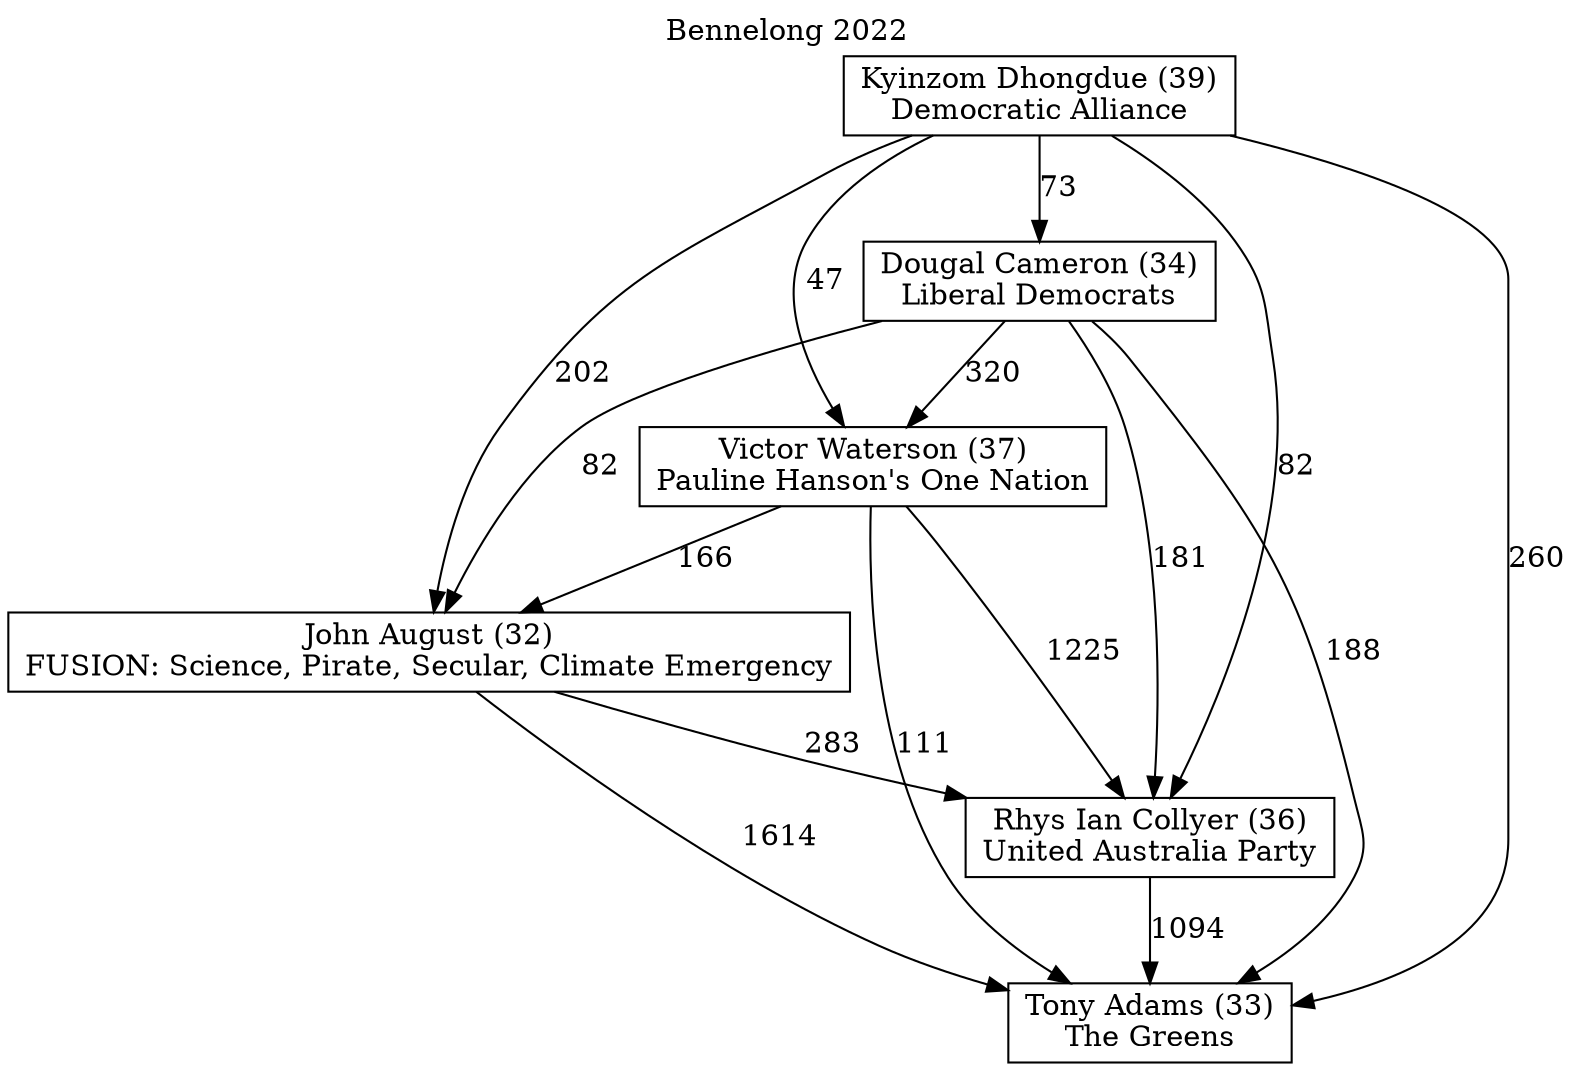 // House preference flow
digraph "Tony Adams (33)_Bennelong_2022" {
	graph [label="Bennelong 2022" labelloc=t mclimit=10]
	node [shape=box]
	"Dougal Cameron (34)" [label="Dougal Cameron (34)
Liberal Democrats"]
	"Rhys Ian Collyer (36)" [label="Rhys Ian Collyer (36)
United Australia Party"]
	"Victor Waterson (37)" [label="Victor Waterson (37)
Pauline Hanson's One Nation"]
	"John August (32)" [label="John August (32)
FUSION: Science, Pirate, Secular, Climate Emergency"]
	"Kyinzom Dhongdue (39)" [label="Kyinzom Dhongdue (39)
Democratic Alliance"]
	"Tony Adams (33)" [label="Tony Adams (33)
The Greens"]
	"Dougal Cameron (34)" -> "Victor Waterson (37)" [label=320]
	"Dougal Cameron (34)" -> "Rhys Ian Collyer (36)" [label=181]
	"Victor Waterson (37)" -> "Tony Adams (33)" [label=111]
	"Rhys Ian Collyer (36)" -> "Tony Adams (33)" [label=1094]
	"Kyinzom Dhongdue (39)" -> "Dougal Cameron (34)" [label=73]
	"Kyinzom Dhongdue (39)" -> "Rhys Ian Collyer (36)" [label=82]
	"Victor Waterson (37)" -> "John August (32)" [label=166]
	"Kyinzom Dhongdue (39)" -> "John August (32)" [label=202]
	"Dougal Cameron (34)" -> "John August (32)" [label=82]
	"Kyinzom Dhongdue (39)" -> "Tony Adams (33)" [label=260]
	"Victor Waterson (37)" -> "Rhys Ian Collyer (36)" [label=1225]
	"John August (32)" -> "Tony Adams (33)" [label=1614]
	"John August (32)" -> "Rhys Ian Collyer (36)" [label=283]
	"Dougal Cameron (34)" -> "Tony Adams (33)" [label=188]
	"Kyinzom Dhongdue (39)" -> "Victor Waterson (37)" [label=47]
}
